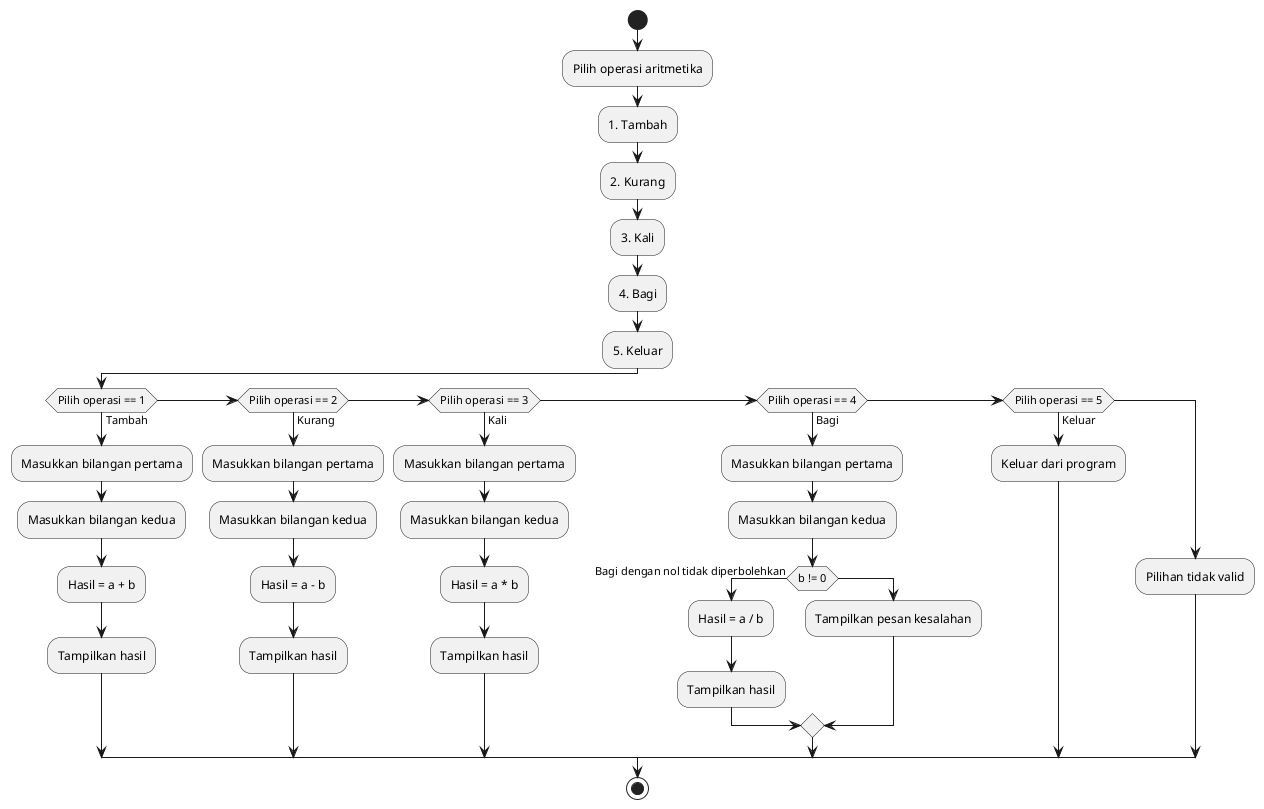 @startuml

start

:Pilih operasi aritmetika;
:1. Tambah;
:2. Kurang;
:3. Kali;
:4. Bagi;
:5. Keluar;

if (Pilih operasi == 1) then (Tambah)
    :Masukkan bilangan pertama;
    :Masukkan bilangan kedua;
    :Hasil = a + b;
    :Tampilkan hasil;
else if (Pilih operasi == 2) then (Kurang)
    :Masukkan bilangan pertama;
    :Masukkan bilangan kedua;
    :Hasil = a - b;
    :Tampilkan hasil;
else if (Pilih operasi == 3) then (Kali)
    :Masukkan bilangan pertama;
    :Masukkan bilangan kedua;
    :Hasil = a * b;
    :Tampilkan hasil;
else if (Pilih operasi == 4) then (Bagi)
    :Masukkan bilangan pertama;
    :Masukkan bilangan kedua;
    if (b != 0) then (Bagi dengan nol tidak diperbolehkan)
        :Hasil = a / b;
        :Tampilkan hasil;
    else
        :Tampilkan pesan kesalahan;
    endif
else if (Pilih operasi == 5) then (Keluar)
    :Keluar dari program;
else
    :Pilihan tidak valid;
endif

stop

@enduml
